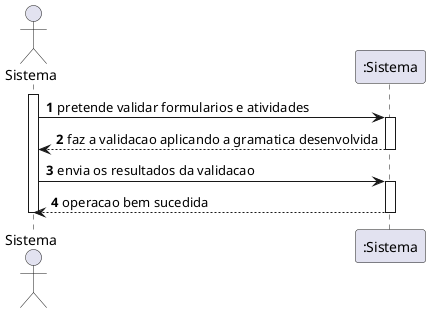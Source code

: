 @startuml
autonumber
actor "Sistema" as USR

activate USR
USR -> ":Sistema" : pretende validar formularios e atividades
activate ":Sistema"
":Sistema" --> USR : faz a validacao aplicando a gramatica desenvolvida
deactivate ":Sistema"

USR -> ":Sistema" : envia os resultados da validacao
activate ":Sistema"
":Sistema" --> USR : operacao bem sucedida
deactivate ":Sistema"

deactivate USR
@enduml
